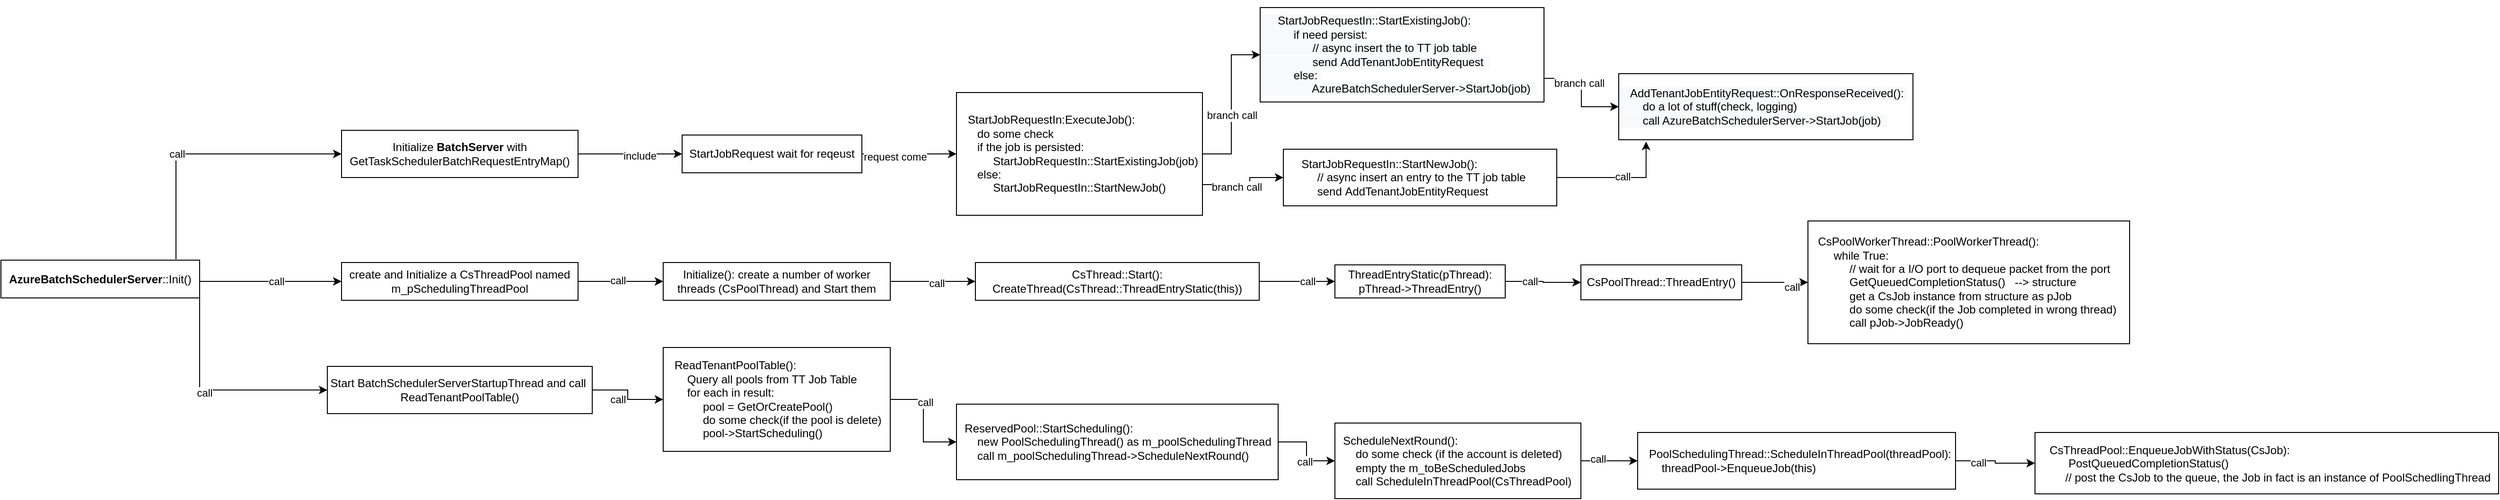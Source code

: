 <mxfile version="13.5.9" type="github">
  <diagram id="_Wyn0VRjI95g4QghFRCT" name="Page-1">
    <mxGraphModel dx="2249" dy="1931" grid="1" gridSize="10" guides="1" tooltips="1" connect="1" arrows="1" fold="1" page="1" pageScale="1" pageWidth="827" pageHeight="1169" math="0" shadow="0">
      <root>
        <mxCell id="0" />
        <mxCell id="1" parent="0" />
        <mxCell id="k2qnH3VMKm6xaQe6MWwI-4" style="edgeStyle=orthogonalEdgeStyle;rounded=0;orthogonalLoop=1;jettySize=auto;html=1;exitX=0.881;exitY=-0.025;exitDx=0;exitDy=0;entryX=0;entryY=0.5;entryDx=0;entryDy=0;exitPerimeter=0;" parent="1" source="k2qnH3VMKm6xaQe6MWwI-1" target="k2qnH3VMKm6xaQe6MWwI-2" edge="1">
          <mxGeometry relative="1" as="geometry" />
        </mxCell>
        <mxCell id="k2qnH3VMKm6xaQe6MWwI-5" value="call" style="edgeLabel;html=1;align=center;verticalAlign=middle;resizable=0;points=[];" parent="k2qnH3VMKm6xaQe6MWwI-4" vertex="1" connectable="0">
          <mxGeometry x="-0.213" relative="1" as="geometry">
            <mxPoint as="offset" />
          </mxGeometry>
        </mxCell>
        <mxCell id="k2qnH3VMKm6xaQe6MWwI-9" style="edgeStyle=orthogonalEdgeStyle;rounded=0;orthogonalLoop=1;jettySize=auto;html=1;exitX=1;exitY=0.5;exitDx=0;exitDy=0;entryX=0;entryY=0.5;entryDx=0;entryDy=0;" parent="1" source="k2qnH3VMKm6xaQe6MWwI-1" target="k2qnH3VMKm6xaQe6MWwI-8" edge="1">
          <mxGeometry relative="1" as="geometry">
            <Array as="points">
              <mxPoint x="-180" y="300" />
              <mxPoint x="-180" y="290" />
            </Array>
          </mxGeometry>
        </mxCell>
        <mxCell id="k2qnH3VMKm6xaQe6MWwI-11" value="call" style="edgeLabel;html=1;align=center;verticalAlign=middle;resizable=0;points=[];" parent="k2qnH3VMKm6xaQe6MWwI-9" vertex="1" connectable="0">
          <mxGeometry x="0.2" relative="1" as="geometry">
            <mxPoint as="offset" />
          </mxGeometry>
        </mxCell>
        <mxCell id="k2qnH3VMKm6xaQe6MWwI-32" style="edgeStyle=orthogonalEdgeStyle;rounded=0;orthogonalLoop=1;jettySize=auto;html=1;exitX=1;exitY=1;exitDx=0;exitDy=0;entryX=0;entryY=0.5;entryDx=0;entryDy=0;" parent="1" source="k2qnH3VMKm6xaQe6MWwI-1" target="k2qnH3VMKm6xaQe6MWwI-31" edge="1">
          <mxGeometry relative="1" as="geometry" />
        </mxCell>
        <mxCell id="k2qnH3VMKm6xaQe6MWwI-33" value="call" style="edgeLabel;html=1;align=center;verticalAlign=middle;resizable=0;points=[];" parent="k2qnH3VMKm6xaQe6MWwI-32" vertex="1" connectable="0">
          <mxGeometry x="-0.117" y="-3" relative="1" as="geometry">
            <mxPoint as="offset" />
          </mxGeometry>
        </mxCell>
        <mxCell id="k2qnH3VMKm6xaQe6MWwI-1" value="&lt;b&gt;AzureBatchSchedulerServer&lt;/b&gt;::Init()" style="rounded=0;whiteSpace=wrap;html=1;" parent="1" vertex="1">
          <mxGeometry x="-390" y="267.5" width="210" height="40" as="geometry" />
        </mxCell>
        <mxCell id="k2qnH3VMKm6xaQe6MWwI-6" style="edgeStyle=orthogonalEdgeStyle;rounded=0;orthogonalLoop=1;jettySize=auto;html=1;exitX=1;exitY=0.5;exitDx=0;exitDy=0;entryX=0;entryY=0.5;entryDx=0;entryDy=0;" parent="1" source="k2qnH3VMKm6xaQe6MWwI-2" target="k2qnH3VMKm6xaQe6MWwI-3" edge="1">
          <mxGeometry relative="1" as="geometry" />
        </mxCell>
        <mxCell id="k2qnH3VMKm6xaQe6MWwI-7" value="include" style="edgeLabel;html=1;align=center;verticalAlign=middle;resizable=0;points=[];" parent="k2qnH3VMKm6xaQe6MWwI-6" vertex="1" connectable="0">
          <mxGeometry x="0.185" y="-2" relative="1" as="geometry">
            <mxPoint as="offset" />
          </mxGeometry>
        </mxCell>
        <mxCell id="k2qnH3VMKm6xaQe6MWwI-2" value="Initialize &lt;b&gt;BatchServer&lt;/b&gt; with GetTaskSchedulerBatchRequestEntryMap()" style="rounded=0;whiteSpace=wrap;html=1;" parent="1" vertex="1">
          <mxGeometry x="-30" y="130" width="250" height="50" as="geometry" />
        </mxCell>
        <mxCell id="jDfI6e330SSI-TBXZM2V-2" style="edgeStyle=orthogonalEdgeStyle;rounded=0;orthogonalLoop=1;jettySize=auto;html=1;exitX=1;exitY=0.5;exitDx=0;exitDy=0;" edge="1" parent="1" source="k2qnH3VMKm6xaQe6MWwI-3" target="jDfI6e330SSI-TBXZM2V-1">
          <mxGeometry relative="1" as="geometry" />
        </mxCell>
        <mxCell id="jDfI6e330SSI-TBXZM2V-3" value="request come" style="edgeLabel;html=1;align=center;verticalAlign=middle;resizable=0;points=[];" vertex="1" connectable="0" parent="jDfI6e330SSI-TBXZM2V-2">
          <mxGeometry x="-0.3" y="-3" relative="1" as="geometry">
            <mxPoint as="offset" />
          </mxGeometry>
        </mxCell>
        <mxCell id="k2qnH3VMKm6xaQe6MWwI-3" value="StartJobRequest wait for reqeust" style="rounded=0;whiteSpace=wrap;html=1;" parent="1" vertex="1">
          <mxGeometry x="330" y="135" width="190" height="40" as="geometry" />
        </mxCell>
        <mxCell id="k2qnH3VMKm6xaQe6MWwI-8" value="create and Initialize a CsThreadPool named m_pSchedulingThreadPool" style="rounded=0;whiteSpace=wrap;html=1;" parent="1" vertex="1">
          <mxGeometry x="-30" y="270" width="250" height="40" as="geometry" />
        </mxCell>
        <mxCell id="k2qnH3VMKm6xaQe6MWwI-19" style="edgeStyle=orthogonalEdgeStyle;rounded=0;orthogonalLoop=1;jettySize=auto;html=1;exitX=1;exitY=0.5;exitDx=0;exitDy=0;" parent="1" source="k2qnH3VMKm6xaQe6MWwI-12" target="k2qnH3VMKm6xaQe6MWwI-17" edge="1">
          <mxGeometry relative="1" as="geometry" />
        </mxCell>
        <mxCell id="k2qnH3VMKm6xaQe6MWwI-20" value="call" style="edgeLabel;html=1;align=center;verticalAlign=middle;resizable=0;points=[];" parent="k2qnH3VMKm6xaQe6MWwI-19" vertex="1" connectable="0">
          <mxGeometry x="0.078" y="-2" relative="1" as="geometry">
            <mxPoint as="offset" />
          </mxGeometry>
        </mxCell>
        <mxCell id="k2qnH3VMKm6xaQe6MWwI-12" value="Initialize(): create a number of worker threads (CsPoolThread) and Start them" style="rounded=0;whiteSpace=wrap;html=1;" parent="1" vertex="1">
          <mxGeometry x="310" y="270" width="240" height="40" as="geometry" />
        </mxCell>
        <mxCell id="k2qnH3VMKm6xaQe6MWwI-13" style="edgeStyle=orthogonalEdgeStyle;rounded=0;orthogonalLoop=1;jettySize=auto;html=1;exitX=1;exitY=0.5;exitDx=0;exitDy=0;entryX=0;entryY=0.5;entryDx=0;entryDy=0;" parent="1" source="k2qnH3VMKm6xaQe6MWwI-8" target="k2qnH3VMKm6xaQe6MWwI-12" edge="1">
          <mxGeometry relative="1" as="geometry">
            <Array as="points">
              <mxPoint x="270" y="290" />
              <mxPoint x="270" y="290" />
            </Array>
          </mxGeometry>
        </mxCell>
        <mxCell id="k2qnH3VMKm6xaQe6MWwI-16" value="call" style="edgeLabel;html=1;align=center;verticalAlign=middle;resizable=0;points=[];" parent="k2qnH3VMKm6xaQe6MWwI-13" vertex="1" connectable="0">
          <mxGeometry x="-0.081" y="1" relative="1" as="geometry">
            <mxPoint as="offset" />
          </mxGeometry>
        </mxCell>
        <mxCell id="k2qnH3VMKm6xaQe6MWwI-22" style="edgeStyle=orthogonalEdgeStyle;rounded=0;orthogonalLoop=1;jettySize=auto;html=1;exitX=1;exitY=0.5;exitDx=0;exitDy=0;" parent="1" source="k2qnH3VMKm6xaQe6MWwI-17" target="k2qnH3VMKm6xaQe6MWwI-21" edge="1">
          <mxGeometry relative="1" as="geometry" />
        </mxCell>
        <mxCell id="k2qnH3VMKm6xaQe6MWwI-23" value="call" style="edgeLabel;html=1;align=center;verticalAlign=middle;resizable=0;points=[];" parent="k2qnH3VMKm6xaQe6MWwI-22" vertex="1" connectable="0">
          <mxGeometry x="0.267" relative="1" as="geometry">
            <mxPoint as="offset" />
          </mxGeometry>
        </mxCell>
        <mxCell id="k2qnH3VMKm6xaQe6MWwI-17" value="CsThread::Start(): CreateThread(CsThread::ThreadEntryStatic(this))" style="rounded=0;whiteSpace=wrap;html=1;" parent="1" vertex="1">
          <mxGeometry x="640" y="270" width="300" height="40" as="geometry" />
        </mxCell>
        <mxCell id="k2qnH3VMKm6xaQe6MWwI-25" style="edgeStyle=orthogonalEdgeStyle;rounded=0;orthogonalLoop=1;jettySize=auto;html=1;exitX=1;exitY=0.5;exitDx=0;exitDy=0;entryX=0;entryY=0.5;entryDx=0;entryDy=0;" parent="1" source="k2qnH3VMKm6xaQe6MWwI-21" target="k2qnH3VMKm6xaQe6MWwI-24" edge="1">
          <mxGeometry relative="1" as="geometry" />
        </mxCell>
        <mxCell id="k2qnH3VMKm6xaQe6MWwI-26" value="call" style="edgeLabel;html=1;align=center;verticalAlign=middle;resizable=0;points=[];" parent="k2qnH3VMKm6xaQe6MWwI-25" vertex="1" connectable="0">
          <mxGeometry x="-0.375" relative="1" as="geometry">
            <mxPoint as="offset" />
          </mxGeometry>
        </mxCell>
        <mxCell id="k2qnH3VMKm6xaQe6MWwI-21" value="ThreadEntryStatic(pThread):&lt;br&gt;pThread-&amp;gt;ThreadEntry()" style="rounded=0;whiteSpace=wrap;html=1;" parent="1" vertex="1">
          <mxGeometry x="1020" y="272.5" width="180" height="35" as="geometry" />
        </mxCell>
        <mxCell id="k2qnH3VMKm6xaQe6MWwI-28" style="edgeStyle=orthogonalEdgeStyle;rounded=0;orthogonalLoop=1;jettySize=auto;html=1;exitX=1;exitY=0.5;exitDx=0;exitDy=0;" parent="1" source="k2qnH3VMKm6xaQe6MWwI-24" target="k2qnH3VMKm6xaQe6MWwI-27" edge="1">
          <mxGeometry relative="1" as="geometry" />
        </mxCell>
        <mxCell id="k2qnH3VMKm6xaQe6MWwI-29" value="call" style="edgeLabel;html=1;align=center;verticalAlign=middle;resizable=0;points=[];" parent="k2qnH3VMKm6xaQe6MWwI-28" vertex="1" connectable="0">
          <mxGeometry x="0.504" y="-5" relative="1" as="geometry">
            <mxPoint as="offset" />
          </mxGeometry>
        </mxCell>
        <mxCell id="k2qnH3VMKm6xaQe6MWwI-24" value="CsPoolThread::ThreadEntry()" style="rounded=0;whiteSpace=wrap;html=1;" parent="1" vertex="1">
          <mxGeometry x="1280" y="272.5" width="170" height="37" as="geometry" />
        </mxCell>
        <mxCell id="k2qnH3VMKm6xaQe6MWwI-27" value="&lt;div style=&quot;text-align: left&quot;&gt;&lt;span&gt;CsPoolWorkerThread::PoolWorkerThread():&amp;nbsp;&lt;/span&gt;&lt;/div&gt;&lt;div style=&quot;text-align: left&quot;&gt;&lt;span&gt;&amp;nbsp; &amp;nbsp; &amp;nbsp;while True:&amp;nbsp;&lt;/span&gt;&lt;/div&gt;&lt;div style=&quot;text-align: left&quot;&gt;&lt;span&gt;&amp;nbsp; &amp;nbsp; &amp;nbsp; &amp;nbsp; &amp;nbsp; // wait for a I/O port to dequeue packet from the port&lt;/span&gt;&lt;/div&gt;&lt;div style=&quot;text-align: left&quot;&gt;&lt;span&gt;&amp;nbsp; &amp;nbsp; &amp;nbsp; &amp;nbsp; &amp;nbsp; GetQueuedCompletionStatus()&amp;nbsp; &amp;nbsp;--&amp;gt; structure&amp;nbsp;&lt;/span&gt;&lt;/div&gt;&lt;div style=&quot;text-align: left&quot;&gt;&lt;span&gt;&amp;nbsp; &amp;nbsp; &amp;nbsp; &amp;nbsp; &amp;nbsp; get a CsJob instance from structure as pJob&amp;nbsp;&lt;/span&gt;&lt;/div&gt;&lt;div style=&quot;text-align: left&quot;&gt;&lt;span&gt;&amp;nbsp; &amp;nbsp; &amp;nbsp; &amp;nbsp; &amp;nbsp; do some check(if the Job completed in wrong thread)&amp;nbsp;&lt;/span&gt;&lt;/div&gt;&lt;div style=&quot;text-align: left&quot;&gt;&lt;span&gt;&amp;nbsp; &amp;nbsp; &amp;nbsp; &amp;nbsp; &amp;nbsp; call pJob-&amp;gt;JobReady()&lt;/span&gt;&lt;/div&gt;" style="rounded=0;whiteSpace=wrap;html=1;" parent="1" vertex="1">
          <mxGeometry x="1520" y="226" width="340" height="130" as="geometry" />
        </mxCell>
        <mxCell id="k2qnH3VMKm6xaQe6MWwI-35" style="edgeStyle=orthogonalEdgeStyle;rounded=0;orthogonalLoop=1;jettySize=auto;html=1;exitX=1;exitY=0.5;exitDx=0;exitDy=0;" parent="1" source="k2qnH3VMKm6xaQe6MWwI-31" target="k2qnH3VMKm6xaQe6MWwI-34" edge="1">
          <mxGeometry relative="1" as="geometry" />
        </mxCell>
        <mxCell id="k2qnH3VMKm6xaQe6MWwI-36" value="call" style="edgeLabel;html=1;align=center;verticalAlign=middle;resizable=0;points=[];" parent="k2qnH3VMKm6xaQe6MWwI-35" vertex="1" connectable="0">
          <mxGeometry x="-0.36" y="-10" relative="1" as="geometry">
            <mxPoint as="offset" />
          </mxGeometry>
        </mxCell>
        <mxCell id="k2qnH3VMKm6xaQe6MWwI-31" value="Start BatchSchedulerServerStartupThread and call&amp;nbsp;&lt;br&gt;ReadTenantPoolTable()" style="rounded=0;whiteSpace=wrap;html=1;" parent="1" vertex="1">
          <mxGeometry x="-45" y="380" width="280" height="50" as="geometry" />
        </mxCell>
        <mxCell id="k2qnH3VMKm6xaQe6MWwI-45" style="edgeStyle=orthogonalEdgeStyle;rounded=0;orthogonalLoop=1;jettySize=auto;html=1;exitX=1;exitY=0.5;exitDx=0;exitDy=0;" parent="1" source="k2qnH3VMKm6xaQe6MWwI-34" target="k2qnH3VMKm6xaQe6MWwI-43" edge="1">
          <mxGeometry relative="1" as="geometry" />
        </mxCell>
        <mxCell id="k2qnH3VMKm6xaQe6MWwI-47" value="call" style="edgeLabel;html=1;align=center;verticalAlign=middle;resizable=0;points=[];" parent="k2qnH3VMKm6xaQe6MWwI-45" vertex="1" connectable="0">
          <mxGeometry x="-0.352" y="2" relative="1" as="geometry">
            <mxPoint as="offset" />
          </mxGeometry>
        </mxCell>
        <mxCell id="k2qnH3VMKm6xaQe6MWwI-34" value="&amp;nbsp; &amp;nbsp;ReadTenantPoolTable():&amp;nbsp;&lt;br&gt;&amp;nbsp; &amp;nbsp; &amp;nbsp; &amp;nbsp;Query all pools from TT Job Table&lt;br&gt;&amp;nbsp; &amp;nbsp; &amp;nbsp; &amp;nbsp;for each in result:&amp;nbsp;&lt;br&gt;&amp;nbsp; &amp;nbsp; &amp;nbsp; &amp;nbsp; &amp;nbsp; &amp;nbsp; pool = GetOrCreatePool()&amp;nbsp;&lt;br&gt;&amp;nbsp; &amp;nbsp; &amp;nbsp; &amp;nbsp; &amp;nbsp; &amp;nbsp; do some check(if the pool is delete)&amp;nbsp;&lt;br&gt;&amp;nbsp; &amp;nbsp; &amp;nbsp; &amp;nbsp; &amp;nbsp; &amp;nbsp; pool-&amp;gt;StartScheduling()&amp;nbsp;" style="rounded=0;whiteSpace=wrap;html=1;align=left;" parent="1" vertex="1">
          <mxGeometry x="310" y="360" width="240" height="110" as="geometry" />
        </mxCell>
        <mxCell id="k2qnH3VMKm6xaQe6MWwI-41" style="edgeStyle=orthogonalEdgeStyle;rounded=0;orthogonalLoop=1;jettySize=auto;html=1;exitX=1;exitY=0.5;exitDx=0;exitDy=0;entryX=0;entryY=0.5;entryDx=0;entryDy=0;" parent="1" source="k2qnH3VMKm6xaQe6MWwI-37" target="k2qnH3VMKm6xaQe6MWwI-40" edge="1">
          <mxGeometry relative="1" as="geometry" />
        </mxCell>
        <mxCell id="k2qnH3VMKm6xaQe6MWwI-49" value="call" style="edgeLabel;html=1;align=center;verticalAlign=middle;resizable=0;points=[];" parent="k2qnH3VMKm6xaQe6MWwI-41" vertex="1" connectable="0">
          <mxGeometry x="-0.4" y="1" relative="1" as="geometry">
            <mxPoint y="-1" as="offset" />
          </mxGeometry>
        </mxCell>
        <mxCell id="k2qnH3VMKm6xaQe6MWwI-37" value="&amp;nbsp; ScheduleNextRound():&lt;br&gt;&amp;nbsp; &amp;nbsp; &amp;nbsp; do some check (if the account is deleted)&amp;nbsp;&lt;br&gt;&amp;nbsp; &amp;nbsp; &amp;nbsp; empty the m_toBeScheduledJobs&amp;nbsp;&lt;br&gt;&amp;nbsp; &amp;nbsp; &amp;nbsp; call ScheduleInThreadPool(CsThreadPool)" style="rounded=0;whiteSpace=wrap;html=1;align=left;" parent="1" vertex="1">
          <mxGeometry x="1020" y="440" width="260" height="80" as="geometry" />
        </mxCell>
        <mxCell id="k2qnH3VMKm6xaQe6MWwI-51" style="edgeStyle=orthogonalEdgeStyle;rounded=0;orthogonalLoop=1;jettySize=auto;html=1;exitX=1;exitY=0.5;exitDx=0;exitDy=0;" parent="1" source="k2qnH3VMKm6xaQe6MWwI-40" target="k2qnH3VMKm6xaQe6MWwI-50" edge="1">
          <mxGeometry relative="1" as="geometry" />
        </mxCell>
        <mxCell id="k2qnH3VMKm6xaQe6MWwI-52" value="call" style="edgeLabel;html=1;align=center;verticalAlign=middle;resizable=0;points=[];" parent="k2qnH3VMKm6xaQe6MWwI-51" vertex="1" connectable="0">
          <mxGeometry x="-0.462" y="-2" relative="1" as="geometry">
            <mxPoint as="offset" />
          </mxGeometry>
        </mxCell>
        <mxCell id="k2qnH3VMKm6xaQe6MWwI-40" value="&amp;nbsp; &amp;nbsp;PoolSchedulingThread::ScheduleInThreadPool(threadPool):&lt;br&gt;&amp;nbsp; &amp;nbsp; &amp;nbsp; &amp;nbsp;threadPool-&amp;gt;EnqueueJob(this)&amp;nbsp;" style="rounded=0;whiteSpace=wrap;html=1;align=left;" parent="1" vertex="1">
          <mxGeometry x="1340" y="450" width="336" height="60" as="geometry" />
        </mxCell>
        <mxCell id="k2qnH3VMKm6xaQe6MWwI-46" style="edgeStyle=orthogonalEdgeStyle;rounded=0;orthogonalLoop=1;jettySize=auto;html=1;exitX=1;exitY=0.5;exitDx=0;exitDy=0;" parent="1" source="k2qnH3VMKm6xaQe6MWwI-43" target="k2qnH3VMKm6xaQe6MWwI-37" edge="1">
          <mxGeometry relative="1" as="geometry" />
        </mxCell>
        <mxCell id="k2qnH3VMKm6xaQe6MWwI-48" value="call" style="edgeLabel;html=1;align=center;verticalAlign=middle;resizable=0;points=[];" parent="k2qnH3VMKm6xaQe6MWwI-46" vertex="1" connectable="0">
          <mxGeometry x="0.273" y="-3" relative="1" as="geometry">
            <mxPoint x="-3" y="-2" as="offset" />
          </mxGeometry>
        </mxCell>
        <mxCell id="k2qnH3VMKm6xaQe6MWwI-43" value="&lt;span&gt;&amp;nbsp; ReservedPool::StartScheduling():&amp;nbsp;&lt;br&gt;&amp;nbsp; &amp;nbsp; &amp;nbsp; new PoolSchedulingThread() as m_poolSchedulingThread&amp;nbsp;&lt;br&gt;&amp;nbsp; &amp;nbsp; &amp;nbsp; call m_poolSchedulingThread-&amp;gt;ScheduleNextRound()&lt;br&gt;&lt;/span&gt;" style="rounded=0;whiteSpace=wrap;html=1;align=left;" parent="1" vertex="1">
          <mxGeometry x="620" y="420" width="340" height="80" as="geometry" />
        </mxCell>
        <mxCell id="k2qnH3VMKm6xaQe6MWwI-50" value="&amp;nbsp; &amp;nbsp; CsThreadPool::EnqueueJobWithStatus(CsJob):&lt;br&gt;&amp;nbsp; &amp;nbsp; &amp;nbsp; &amp;nbsp; &amp;nbsp;&amp;nbsp;PostQueuedCompletionStatus()&amp;nbsp;&lt;br&gt;&amp;nbsp; &amp;nbsp; &amp;nbsp; &amp;nbsp; &amp;nbsp;// post the CsJob to the queue, the Job in fact is an instance of PoolSchedlingThread" style="rounded=0;whiteSpace=wrap;html=1;align=left;" parent="1" vertex="1">
          <mxGeometry x="1760" y="450" width="490" height="65" as="geometry" />
        </mxCell>
        <mxCell id="jDfI6e330SSI-TBXZM2V-5" style="edgeStyle=orthogonalEdgeStyle;rounded=0;orthogonalLoop=1;jettySize=auto;html=1;exitX=1;exitY=0.5;exitDx=0;exitDy=0;entryX=0;entryY=0.5;entryDx=0;entryDy=0;" edge="1" parent="1" source="jDfI6e330SSI-TBXZM2V-1" target="jDfI6e330SSI-TBXZM2V-4">
          <mxGeometry relative="1" as="geometry" />
        </mxCell>
        <mxCell id="jDfI6e330SSI-TBXZM2V-6" value="branch call" style="edgeLabel;html=1;align=center;verticalAlign=middle;resizable=0;points=[];" vertex="1" connectable="0" parent="jDfI6e330SSI-TBXZM2V-5">
          <mxGeometry x="-0.139" y="1" relative="1" as="geometry">
            <mxPoint x="1" as="offset" />
          </mxGeometry>
        </mxCell>
        <mxCell id="jDfI6e330SSI-TBXZM2V-8" style="edgeStyle=orthogonalEdgeStyle;rounded=0;orthogonalLoop=1;jettySize=auto;html=1;exitX=1;exitY=0.75;exitDx=0;exitDy=0;entryX=0;entryY=0.5;entryDx=0;entryDy=0;" edge="1" parent="1" source="jDfI6e330SSI-TBXZM2V-1" target="jDfI6e330SSI-TBXZM2V-7">
          <mxGeometry relative="1" as="geometry">
            <Array as="points">
              <mxPoint x="930" y="188" />
              <mxPoint x="930" y="180" />
            </Array>
          </mxGeometry>
        </mxCell>
        <mxCell id="jDfI6e330SSI-TBXZM2V-9" value="branch call" style="edgeLabel;html=1;align=center;verticalAlign=middle;resizable=0;points=[];" vertex="1" connectable="0" parent="jDfI6e330SSI-TBXZM2V-8">
          <mxGeometry x="-0.226" y="-1" relative="1" as="geometry">
            <mxPoint y="1" as="offset" />
          </mxGeometry>
        </mxCell>
        <mxCell id="jDfI6e330SSI-TBXZM2V-1" value="&amp;nbsp; &amp;nbsp;StartJobRequestIn:ExecuteJob():&lt;br&gt;&amp;nbsp; &amp;nbsp; &amp;nbsp; do some check&amp;nbsp;&lt;br&gt;&amp;nbsp; &amp;nbsp; &amp;nbsp; if the job is persisted:&amp;nbsp;&lt;br&gt;&amp;nbsp; &amp;nbsp; &amp;nbsp; &amp;nbsp; &amp;nbsp; &amp;nbsp;StartJobRequestIn::StartExistingJob(job)&lt;br&gt;&amp;nbsp; &amp;nbsp; &amp;nbsp; else:&amp;nbsp;&lt;br&gt;&amp;nbsp; &amp;nbsp; &amp;nbsp; &amp;nbsp; &amp;nbsp; &amp;nbsp;StartJobRequestIn::StartNewJob()" style="rounded=0;whiteSpace=wrap;html=1;align=left;" vertex="1" parent="1">
          <mxGeometry x="620" y="90" width="260" height="130" as="geometry" />
        </mxCell>
        <mxCell id="jDfI6e330SSI-TBXZM2V-11" style="edgeStyle=orthogonalEdgeStyle;rounded=0;orthogonalLoop=1;jettySize=auto;html=1;exitX=1;exitY=0.75;exitDx=0;exitDy=0;entryX=0;entryY=0.5;entryDx=0;entryDy=0;" edge="1" parent="1" source="jDfI6e330SSI-TBXZM2V-4" target="jDfI6e330SSI-TBXZM2V-10">
          <mxGeometry relative="1" as="geometry" />
        </mxCell>
        <mxCell id="jDfI6e330SSI-TBXZM2V-13" value="branch call" style="edgeLabel;html=1;align=center;verticalAlign=middle;resizable=0;points=[];" vertex="1" connectable="0" parent="jDfI6e330SSI-TBXZM2V-11">
          <mxGeometry x="-0.321" y="-5" relative="1" as="geometry">
            <mxPoint as="offset" />
          </mxGeometry>
        </mxCell>
        <mxCell id="jDfI6e330SSI-TBXZM2V-4" value="&lt;br&gt;&lt;span style=&quot;color: rgb(0 , 0 , 0) ; font-family: &amp;#34;helvetica&amp;#34; ; font-size: 12px ; font-style: normal ; font-weight: 400 ; letter-spacing: normal ; text-align: left ; text-indent: 0px ; text-transform: none ; word-spacing: 0px ; background-color: rgb(248 , 249 , 250) ; display: inline ; float: none&quot;&gt;&amp;nbsp; &amp;nbsp; &amp;nbsp;StartJobRequestIn::StartExistingJob():&lt;br&gt;&amp;nbsp; &amp;nbsp; &amp;nbsp; &amp;nbsp; &amp;nbsp; if need persist: &lt;br&gt;&amp;nbsp; &amp;nbsp; &amp;nbsp; &amp;nbsp; &amp;nbsp; &amp;nbsp; &amp;nbsp; &amp;nbsp; // async insert the to TT job table&amp;nbsp;&lt;br&gt;&amp;nbsp; &amp;nbsp; &amp;nbsp; &amp;nbsp; &amp;nbsp; &amp;nbsp; &amp;nbsp; &amp;nbsp; send&amp;nbsp;AddTenantJobEntityRequest&amp;nbsp;&amp;nbsp;&lt;br&gt;&amp;nbsp; &amp;nbsp; &amp;nbsp; &amp;nbsp; &amp;nbsp; else:&amp;nbsp;&lt;br&gt;&amp;nbsp; &amp;nbsp; &amp;nbsp; &amp;nbsp; &amp;nbsp; &amp;nbsp; &amp;nbsp; &amp;nbsp; AzureBatchSchedulerServer-&amp;gt;StartJob(job)&amp;nbsp;&amp;nbsp;&lt;br&gt;&lt;br&gt;&lt;/span&gt;" style="rounded=0;whiteSpace=wrap;html=1;align=left;" vertex="1" parent="1">
          <mxGeometry x="941" width="300" height="100" as="geometry" />
        </mxCell>
        <mxCell id="jDfI6e330SSI-TBXZM2V-12" style="edgeStyle=orthogonalEdgeStyle;rounded=0;orthogonalLoop=1;jettySize=auto;html=1;exitX=1;exitY=0.5;exitDx=0;exitDy=0;entryX=0.093;entryY=1.029;entryDx=0;entryDy=0;entryPerimeter=0;" edge="1" parent="1" source="jDfI6e330SSI-TBXZM2V-7" target="jDfI6e330SSI-TBXZM2V-10">
          <mxGeometry relative="1" as="geometry" />
        </mxCell>
        <mxCell id="jDfI6e330SSI-TBXZM2V-14" value="call" style="edgeLabel;html=1;align=center;verticalAlign=middle;resizable=0;points=[];" vertex="1" connectable="0" parent="jDfI6e330SSI-TBXZM2V-12">
          <mxGeometry x="0.05" y="1" relative="1" as="geometry">
            <mxPoint as="offset" />
          </mxGeometry>
        </mxCell>
        <mxCell id="jDfI6e330SSI-TBXZM2V-7" value="&lt;span&gt;&amp;nbsp; &amp;nbsp; &amp;nbsp;StartJobRequestIn::StartNewJob():&lt;br&gt;&amp;nbsp; &amp;nbsp; &amp;nbsp; &amp;nbsp; &amp;nbsp; // async insert an entry to the TT job table&amp;nbsp;&lt;br&gt;&amp;nbsp; &amp;nbsp; &amp;nbsp; &amp;nbsp; &amp;nbsp;&amp;nbsp;&lt;/span&gt;&lt;span style=&quot;font-family: &amp;#34;helvetica&amp;#34;&quot;&gt;send&amp;nbsp;AddTenantJobEntityRequest&lt;/span&gt;&lt;span&gt;&lt;br&gt;&lt;/span&gt;" style="rounded=0;whiteSpace=wrap;html=1;align=left;" vertex="1" parent="1">
          <mxGeometry x="965.5" y="150" width="289" height="60" as="geometry" />
        </mxCell>
        <mxCell id="jDfI6e330SSI-TBXZM2V-10" value="&lt;span style=&quot;color: rgb(0 , 0 , 0) ; font-family: &amp;#34;helvetica&amp;#34; ; font-size: 12px ; font-style: normal ; font-weight: 400 ; letter-spacing: normal ; text-align: left ; text-indent: 0px ; text-transform: none ; word-spacing: 0px ; background-color: rgb(248 , 249 , 250) ; display: inline ; float: none&quot;&gt;&amp;nbsp; &amp;nbsp;AddTenantJobEntityRequest::OnResponseReceived():&amp;nbsp;&lt;br&gt;&amp;nbsp; &amp;nbsp; &amp;nbsp; &amp;nbsp;do a lot of stuff(check, logging)&lt;br&gt;&amp;nbsp; &amp;nbsp; &amp;nbsp; &amp;nbsp;call AzureBatchSchedulerServer-&amp;gt;StartJob(job)&amp;nbsp;&amp;nbsp;&lt;br&gt;&lt;/span&gt;" style="rounded=0;whiteSpace=wrap;html=1;align=left;" vertex="1" parent="1">
          <mxGeometry x="1320" y="70" width="311" height="70" as="geometry" />
        </mxCell>
      </root>
    </mxGraphModel>
  </diagram>
</mxfile>
